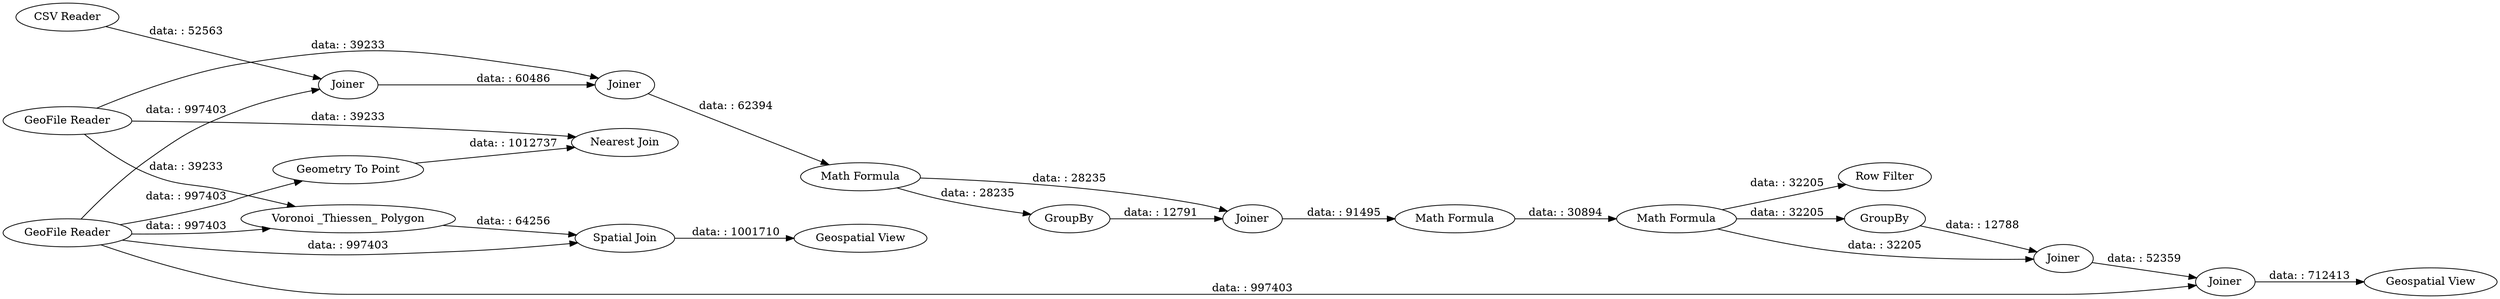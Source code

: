 digraph {
	"6619825296343113861_8" [label="CSV Reader"]
	"6619825296343113861_6" [label="Nearest Join"]
	"6619825296343113861_19" [label="Row Filter"]
	"6619825296343113861_20" [label="Geospatial View"]
	"6619825296343113861_21" [label="Geometry To Point"]
	"6619825296343113861_11" [label="Math Formula"]
	"6619825296343113861_14" [label="Math Formula"]
	"6619825296343113861_12" [label=GroupBy]
	"6619825296343113861_2" [label="GeoFile Reader"]
	"6619825296343113861_1" [label="GeoFile Reader"]
	"6619825296343113861_13" [label=Joiner]
	"6619825296343113861_10" [label=Joiner]
	"6619825296343113861_17" [label=Joiner]
	"6619825296343113861_3" [label="Voronoi _Thiessen_ Polygon"]
	"6619825296343113861_15" [label="Math Formula"]
	"6619825296343113861_5" [label="Geospatial View"]
	"6619825296343113861_4" [label="Spatial Join"]
	"6619825296343113861_18" [label=Joiner]
	"6619825296343113861_16" [label=GroupBy]
	"6619825296343113861_9" [label=Joiner]
	"6619825296343113861_1" -> "6619825296343113861_6" [label="data: : 39233"]
	"6619825296343113861_2" -> "6619825296343113861_9" [label="data: : 997403"]
	"6619825296343113861_9" -> "6619825296343113861_10" [label="data: : 60486"]
	"6619825296343113861_10" -> "6619825296343113861_11" [label="data: : 62394"]
	"6619825296343113861_4" -> "6619825296343113861_5" [label="data: : 1001710"]
	"6619825296343113861_15" -> "6619825296343113861_17" [label="data: : 32205"]
	"6619825296343113861_2" -> "6619825296343113861_21" [label="data: : 997403"]
	"6619825296343113861_8" -> "6619825296343113861_9" [label="data: : 52563"]
	"6619825296343113861_2" -> "6619825296343113861_3" [label="data: : 997403"]
	"6619825296343113861_12" -> "6619825296343113861_13" [label="data: : 12791"]
	"6619825296343113861_11" -> "6619825296343113861_13" [label="data: : 28235"]
	"6619825296343113861_16" -> "6619825296343113861_17" [label="data: : 12788"]
	"6619825296343113861_11" -> "6619825296343113861_12" [label="data: : 28235"]
	"6619825296343113861_3" -> "6619825296343113861_4" [label="data: : 64256"]
	"6619825296343113861_2" -> "6619825296343113861_4" [label="data: : 997403"]
	"6619825296343113861_2" -> "6619825296343113861_18" [label="data: : 997403"]
	"6619825296343113861_18" -> "6619825296343113861_20" [label="data: : 712413"]
	"6619825296343113861_17" -> "6619825296343113861_18" [label="data: : 52359"]
	"6619825296343113861_14" -> "6619825296343113861_15" [label="data: : 30894"]
	"6619825296343113861_15" -> "6619825296343113861_16" [label="data: : 32205"]
	"6619825296343113861_15" -> "6619825296343113861_19" [label="data: : 32205"]
	"6619825296343113861_1" -> "6619825296343113861_10" [label="data: : 39233"]
	"6619825296343113861_21" -> "6619825296343113861_6" [label="data: : 1012737"]
	"6619825296343113861_13" -> "6619825296343113861_14" [label="data: : 91495"]
	"6619825296343113861_1" -> "6619825296343113861_3" [label="data: : 39233"]
	rankdir=LR
}
